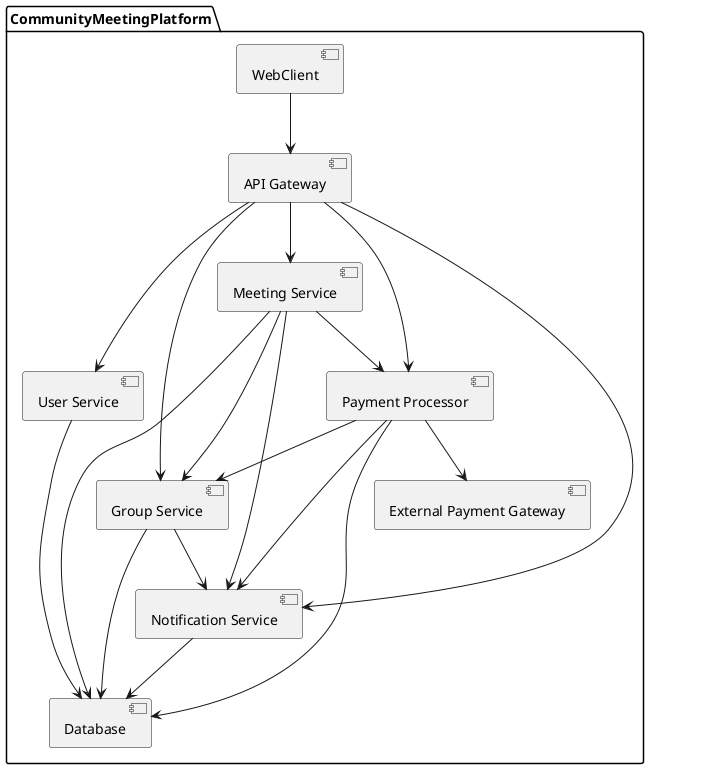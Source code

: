 @startuml

package CommunityMeetingPlatform {

[WebClient] as WebClient
[API Gateway] as ApiGateway
[User Service] as UserService
[Group Service] as GroupService
[Meeting Service] as MeetingService
[Payment Processor] as PaymentProcessor
[External Payment Gateway] as PaymentGateway
[Notification Service] as NotificationService
[Database] as Database

WebClient --> ApiGateway

ApiGateway --> UserService
ApiGateway --> GroupService
ApiGateway --> MeetingService
ApiGateway --> PaymentProcessor
ApiGateway --> NotificationService

UserService --> Database
GroupService --> Database
MeetingService --> Database
PaymentProcessor --> Database
NotificationService --> Database

MeetingService --> GroupService
MeetingService --> PaymentProcessor
PaymentProcessor --> PaymentGateway
PaymentProcessor --> GroupService
PaymentProcessor --> NotificationService
GroupService --> NotificationService
MeetingService --> NotificationService

}
@enduml